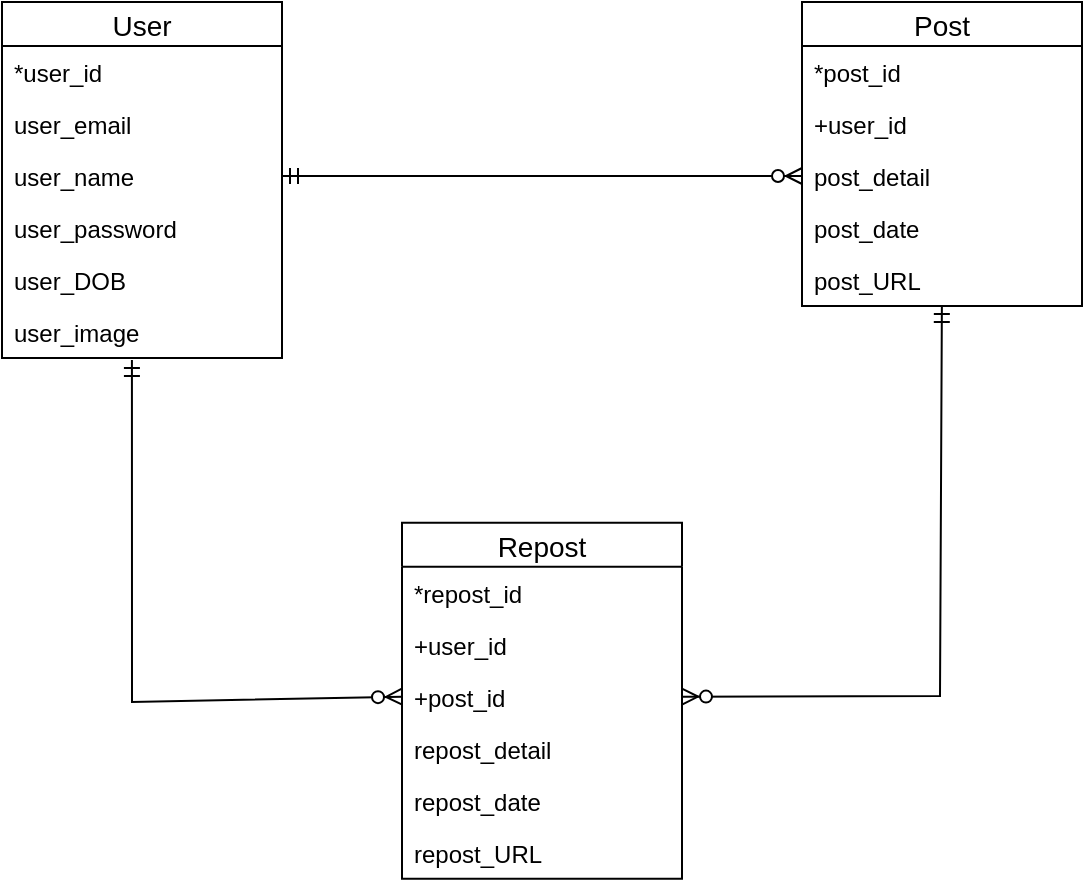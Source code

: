 <mxfile version="12.7.9" type="google"><diagram id="DiMSD6m9-DQw0u-h9rVU" name="Page-1"><mxGraphModel dx="1422" dy="732" grid="1" gridSize="10" guides="1" tooltips="1" connect="1" arrows="1" fold="1" page="1" pageScale="1" pageWidth="850" pageHeight="1100" math="0" shadow="0"><root><mxCell id="0"/><mxCell id="1" parent="0"/><mxCell id="-2o7FCK-5-k_biwOWfB8-1" value="User" style="swimlane;fontStyle=0;childLayout=stackLayout;horizontal=1;startSize=22;fillColor=none;horizontalStack=0;resizeParent=1;resizeParentMax=0;resizeLast=0;collapsible=1;marginBottom=0;swimlaneFillColor=#ffffff;align=center;fontSize=14;" parent="1" vertex="1"><mxGeometry x="150" y="200" width="140" height="178" as="geometry"/></mxCell><mxCell id="-2o7FCK-5-k_biwOWfB8-2" value="*user_id" style="text;strokeColor=none;fillColor=none;spacingLeft=4;spacingRight=4;overflow=hidden;rotatable=0;points=[[0,0.5],[1,0.5]];portConstraint=eastwest;fontSize=12;" parent="-2o7FCK-5-k_biwOWfB8-1" vertex="1"><mxGeometry y="22" width="140" height="26" as="geometry"/></mxCell><mxCell id="-2o7FCK-5-k_biwOWfB8-3" value="user_email" style="text;strokeColor=none;fillColor=none;spacingLeft=4;spacingRight=4;overflow=hidden;rotatable=0;points=[[0,0.5],[1,0.5]];portConstraint=eastwest;fontSize=12;" parent="-2o7FCK-5-k_biwOWfB8-1" vertex="1"><mxGeometry y="48" width="140" height="26" as="geometry"/></mxCell><mxCell id="-2o7FCK-5-k_biwOWfB8-4" value="user_name" style="text;strokeColor=none;fillColor=none;spacingLeft=4;spacingRight=4;overflow=hidden;rotatable=0;points=[[0,0.5],[1,0.5]];portConstraint=eastwest;fontSize=12;" parent="-2o7FCK-5-k_biwOWfB8-1" vertex="1"><mxGeometry y="74" width="140" height="26" as="geometry"/></mxCell><mxCell id="-2o7FCK-5-k_biwOWfB8-21" value="user_password" style="text;strokeColor=none;fillColor=none;spacingLeft=4;spacingRight=4;overflow=hidden;rotatable=0;points=[[0,0.5],[1,0.5]];portConstraint=eastwest;fontSize=12;" parent="-2o7FCK-5-k_biwOWfB8-1" vertex="1"><mxGeometry y="100" width="140" height="26" as="geometry"/></mxCell><mxCell id="-2o7FCK-5-k_biwOWfB8-22" value="user_DOB" style="text;strokeColor=none;fillColor=none;spacingLeft=4;spacingRight=4;overflow=hidden;rotatable=0;points=[[0,0.5],[1,0.5]];portConstraint=eastwest;fontSize=12;" parent="-2o7FCK-5-k_biwOWfB8-1" vertex="1"><mxGeometry y="126" width="140" height="26" as="geometry"/></mxCell><mxCell id="-2o7FCK-5-k_biwOWfB8-23" value="user_image" style="text;strokeColor=none;fillColor=none;spacingLeft=4;spacingRight=4;overflow=hidden;rotatable=0;points=[[0,0.5],[1,0.5]];portConstraint=eastwest;fontSize=12;" parent="-2o7FCK-5-k_biwOWfB8-1" vertex="1"><mxGeometry y="152" width="140" height="26" as="geometry"/></mxCell><mxCell id="-2o7FCK-5-k_biwOWfB8-5" value="Post" style="swimlane;fontStyle=0;childLayout=stackLayout;horizontal=1;startSize=22;fillColor=none;horizontalStack=0;resizeParent=1;resizeParentMax=0;resizeLast=0;collapsible=1;marginBottom=0;swimlaneFillColor=#ffffff;align=center;fontSize=14;" parent="1" vertex="1"><mxGeometry x="550" y="200" width="140" height="152" as="geometry"/></mxCell><mxCell id="-2o7FCK-5-k_biwOWfB8-6" value="*post_id" style="text;strokeColor=none;fillColor=none;spacingLeft=4;spacingRight=4;overflow=hidden;rotatable=0;points=[[0,0.5],[1,0.5]];portConstraint=eastwest;fontSize=12;" parent="-2o7FCK-5-k_biwOWfB8-5" vertex="1"><mxGeometry y="22" width="140" height="26" as="geometry"/></mxCell><mxCell id="-2o7FCK-5-k_biwOWfB8-7" value="+user_id" style="text;strokeColor=none;fillColor=none;spacingLeft=4;spacingRight=4;overflow=hidden;rotatable=0;points=[[0,0.5],[1,0.5]];portConstraint=eastwest;fontSize=12;" parent="-2o7FCK-5-k_biwOWfB8-5" vertex="1"><mxGeometry y="48" width="140" height="26" as="geometry"/></mxCell><mxCell id="-2o7FCK-5-k_biwOWfB8-26" value="post_detail" style="text;strokeColor=none;fillColor=none;spacingLeft=4;spacingRight=4;overflow=hidden;rotatable=0;points=[[0,0.5],[1,0.5]];portConstraint=eastwest;fontSize=12;" parent="-2o7FCK-5-k_biwOWfB8-5" vertex="1"><mxGeometry y="74" width="140" height="26" as="geometry"/></mxCell><mxCell id="-2o7FCK-5-k_biwOWfB8-8" value="post_date" style="text;strokeColor=none;fillColor=none;spacingLeft=4;spacingRight=4;overflow=hidden;rotatable=0;points=[[0,0.5],[1,0.5]];portConstraint=eastwest;fontSize=12;" parent="-2o7FCK-5-k_biwOWfB8-5" vertex="1"><mxGeometry y="100" width="140" height="26" as="geometry"/></mxCell><mxCell id="-2o7FCK-5-k_biwOWfB8-27" value="post_URL" style="text;strokeColor=none;fillColor=none;spacingLeft=4;spacingRight=4;overflow=hidden;rotatable=0;points=[[0,0.5],[1,0.5]];portConstraint=eastwest;fontSize=12;" parent="-2o7FCK-5-k_biwOWfB8-5" vertex="1"><mxGeometry y="126" width="140" height="26" as="geometry"/></mxCell><mxCell id="-2o7FCK-5-k_biwOWfB8-9" value="Repost" style="swimlane;fontStyle=0;childLayout=stackLayout;horizontal=1;startSize=22;fillColor=none;horizontalStack=0;resizeParent=1;resizeParentMax=0;resizeLast=0;collapsible=1;marginBottom=0;swimlaneFillColor=#ffffff;align=center;fontSize=14;" parent="1" vertex="1"><mxGeometry x="350" y="460.33" width="140" height="178" as="geometry"/></mxCell><mxCell id="-2o7FCK-5-k_biwOWfB8-10" value="*repost_id" style="text;strokeColor=none;fillColor=none;spacingLeft=4;spacingRight=4;overflow=hidden;rotatable=0;points=[[0,0.5],[1,0.5]];portConstraint=eastwest;fontSize=12;" parent="-2o7FCK-5-k_biwOWfB8-9" vertex="1"><mxGeometry y="22" width="140" height="26" as="geometry"/></mxCell><mxCell id="-2o7FCK-5-k_biwOWfB8-41" value="+user_id" style="text;strokeColor=none;fillColor=none;spacingLeft=4;spacingRight=4;overflow=hidden;rotatable=0;points=[[0,0.5],[1,0.5]];portConstraint=eastwest;fontSize=12;" parent="-2o7FCK-5-k_biwOWfB8-9" vertex="1"><mxGeometry y="48" width="140" height="26" as="geometry"/></mxCell><mxCell id="-2o7FCK-5-k_biwOWfB8-11" value="+post_id" style="text;strokeColor=none;fillColor=none;spacingLeft=4;spacingRight=4;overflow=hidden;rotatable=0;points=[[0,0.5],[1,0.5]];portConstraint=eastwest;fontSize=12;" parent="-2o7FCK-5-k_biwOWfB8-9" vertex="1"><mxGeometry y="74" width="140" height="26" as="geometry"/></mxCell><mxCell id="-2o7FCK-5-k_biwOWfB8-12" value="repost_detail" style="text;strokeColor=none;fillColor=none;spacingLeft=4;spacingRight=4;overflow=hidden;rotatable=0;points=[[0,0.5],[1,0.5]];portConstraint=eastwest;fontSize=12;" parent="-2o7FCK-5-k_biwOWfB8-9" vertex="1"><mxGeometry y="100" width="140" height="26" as="geometry"/></mxCell><mxCell id="-2o7FCK-5-k_biwOWfB8-29" value="repost_date" style="text;strokeColor=none;fillColor=none;spacingLeft=4;spacingRight=4;overflow=hidden;rotatable=0;points=[[0,0.5],[1,0.5]];portConstraint=eastwest;fontSize=12;" parent="-2o7FCK-5-k_biwOWfB8-9" vertex="1"><mxGeometry y="126" width="140" height="26" as="geometry"/></mxCell><mxCell id="-2o7FCK-5-k_biwOWfB8-36" value="repost_URL" style="text;strokeColor=none;fillColor=none;spacingLeft=4;spacingRight=4;overflow=hidden;rotatable=0;points=[[0,0.5],[1,0.5]];portConstraint=eastwest;fontSize=12;" parent="-2o7FCK-5-k_biwOWfB8-9" vertex="1"><mxGeometry y="152" width="140" height="26" as="geometry"/></mxCell><mxCell id="-2o7FCK-5-k_biwOWfB8-43" value="" style="edgeStyle=entityRelationEdgeStyle;fontSize=12;html=1;endArrow=ERzeroToMany;startArrow=ERmandOne;exitX=1;exitY=0.5;exitDx=0;exitDy=0;entryX=0;entryY=0.5;entryDx=0;entryDy=0;rounded=0;" parent="1" source="-2o7FCK-5-k_biwOWfB8-4" target="-2o7FCK-5-k_biwOWfB8-26" edge="1"><mxGeometry width="100" height="100" relative="1" as="geometry"><mxPoint x="150" y="760" as="sourcePoint"/><mxPoint x="250" y="660" as="targetPoint"/></mxGeometry></mxCell><mxCell id="-2o7FCK-5-k_biwOWfB8-45" value="" style="fontSize=12;html=1;endArrow=ERzeroToMany;startArrow=ERmandOne;rounded=0;entryX=1;entryY=0.5;entryDx=0;entryDy=0;" parent="1" source="-2o7FCK-5-k_biwOWfB8-27" target="-2o7FCK-5-k_biwOWfB8-11" edge="1"><mxGeometry width="100" height="100" relative="1" as="geometry"><mxPoint x="300" y="297" as="sourcePoint"/><mxPoint x="510" y="560" as="targetPoint"/><Array as="points"><mxPoint x="619" y="547"/></Array></mxGeometry></mxCell><mxCell id="-2o7FCK-5-k_biwOWfB8-46" value="" style="fontSize=12;html=1;endArrow=ERzeroToMany;startArrow=ERmandOne;entryX=0;entryY=0.5;entryDx=0;entryDy=0;rounded=0;exitX=0.464;exitY=1.04;exitDx=0;exitDy=0;exitPerimeter=0;" parent="1" source="-2o7FCK-5-k_biwOWfB8-23" target="-2o7FCK-5-k_biwOWfB8-11" edge="1"><mxGeometry width="100" height="100" relative="1" as="geometry"><mxPoint x="200" y="410" as="sourcePoint"/><mxPoint x="570" y="307" as="targetPoint"/><Array as="points"><mxPoint x="215" y="550"/></Array></mxGeometry></mxCell></root></mxGraphModel></diagram></mxfile>